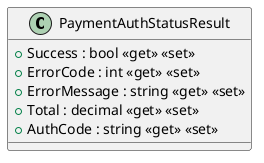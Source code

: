 @startuml
class PaymentAuthStatusResult {
    + Success : bool <<get>> <<set>>
    + ErrorCode : int <<get>> <<set>>
    + ErrorMessage : string <<get>> <<set>>
    + Total : decimal <<get>> <<set>>
    + AuthCode : string <<get>> <<set>>
}
@enduml
